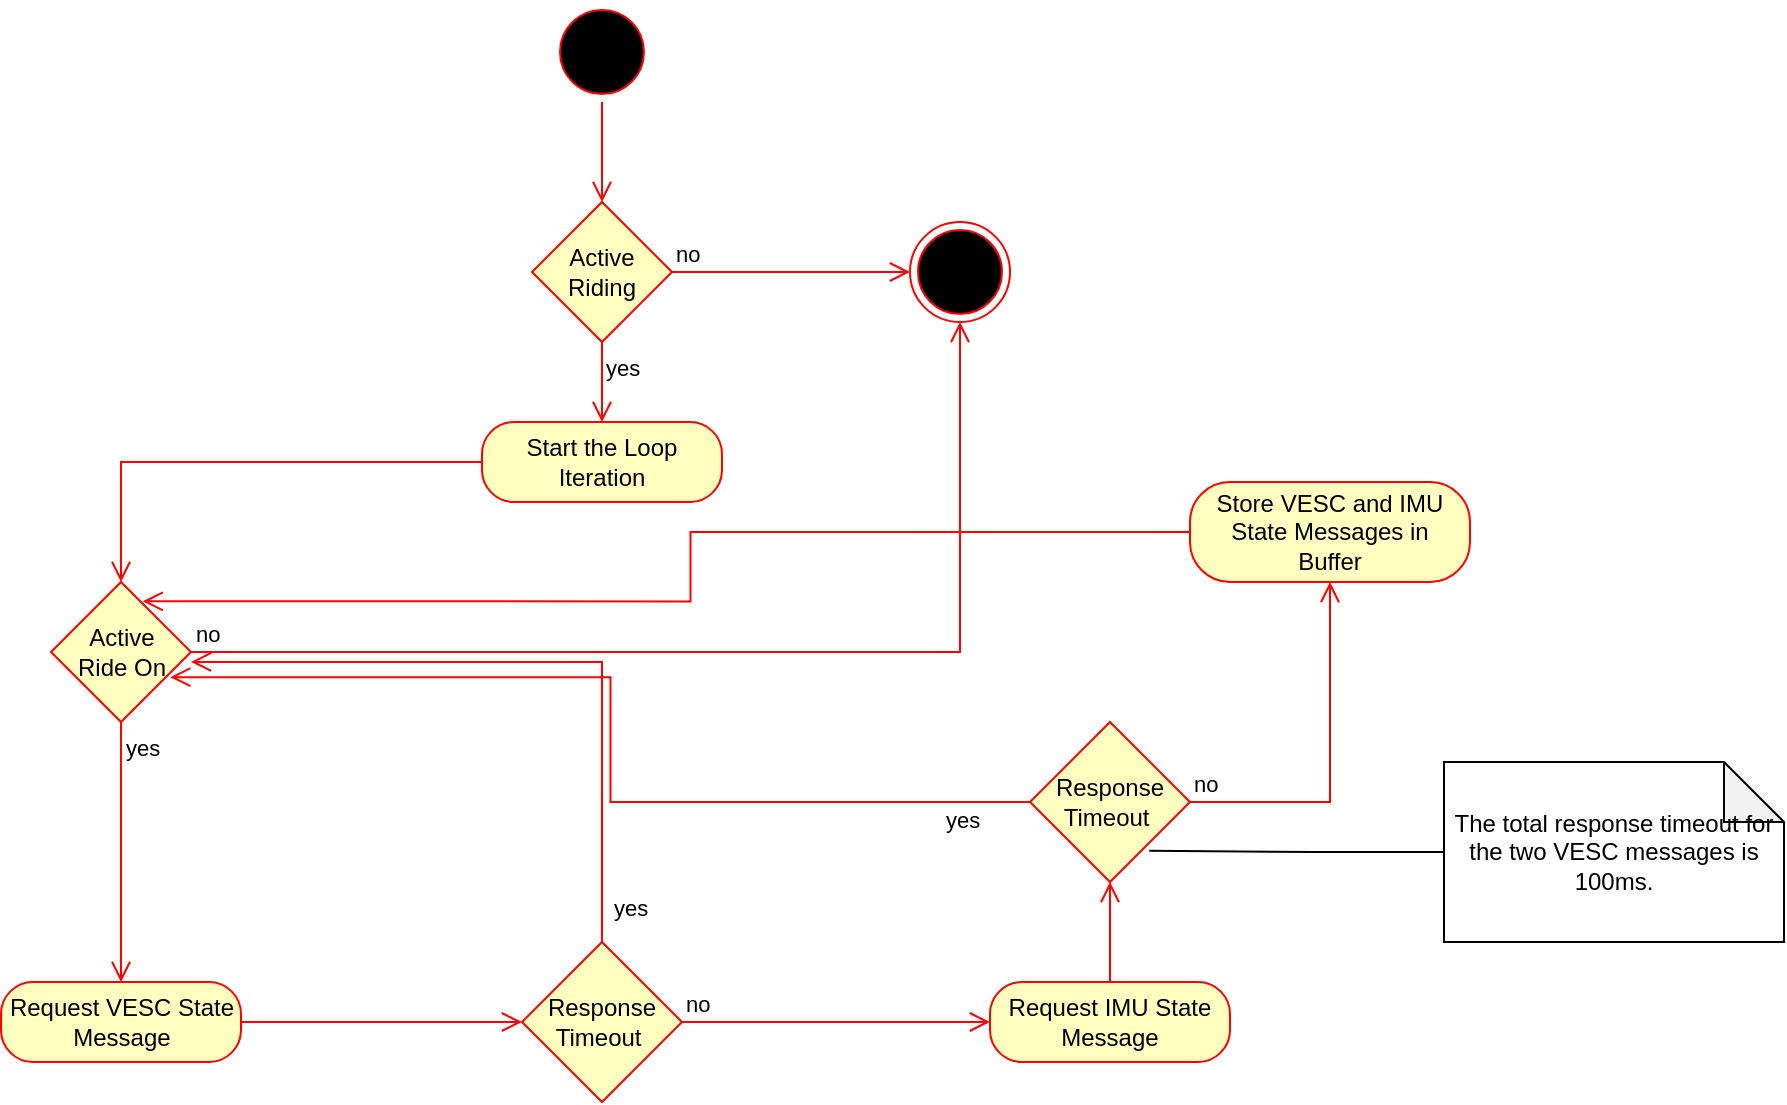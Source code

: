<mxfile version="27.0.9">
  <diagram name="VESC and IMU Sensor Data Acquisition Loop" id="vesc-imu-loop">
    <mxGraphModel dx="1181" dy="779" grid="1" gridSize="10" guides="1" tooltips="1" connect="1" arrows="1" fold="1" page="1" pageScale="1" pageWidth="827" pageHeight="1169" background="none" math="0" shadow="0">
      <root>
        <mxCell id="0" />
        <mxCell id="1" parent="0" />
        <mxCell id="aS26uo4P6hbQug-4ugDL-22" value="" style="ellipse;html=1;shape=startState;fillColor=#000000;strokeColor=#ff0000;" parent="1" vertex="1">
          <mxGeometry x="381" y="140" width="50" height="50" as="geometry" />
        </mxCell>
        <mxCell id="aS26uo4P6hbQug-4ugDL-23" value="" style="edgeStyle=orthogonalEdgeStyle;html=1;verticalAlign=bottom;endArrow=open;endSize=8;strokeColor=#ff0000;rounded=0;" parent="1" source="aS26uo4P6hbQug-4ugDL-22" target="aS26uo4P6hbQug-4ugDL-24" edge="1">
          <mxGeometry relative="1" as="geometry">
            <mxPoint x="346" y="260" as="targetPoint" />
          </mxGeometry>
        </mxCell>
        <mxCell id="aS26uo4P6hbQug-4ugDL-24" value="Active Riding" style="rhombus;whiteSpace=wrap;html=1;fontColor=#000000;fillColor=#ffffc0;strokeColor=#ff0000;" parent="1" vertex="1">
          <mxGeometry x="371" y="240" width="70" height="70" as="geometry" />
        </mxCell>
        <mxCell id="aS26uo4P6hbQug-4ugDL-25" value="no" style="edgeStyle=orthogonalEdgeStyle;html=1;align=left;verticalAlign=bottom;endArrow=open;endSize=8;strokeColor=#ff0000;rounded=0;entryX=0;entryY=0.5;entryDx=0;entryDy=0;" parent="1" source="aS26uo4P6hbQug-4ugDL-24" target="aS26uo4P6hbQug-4ugDL-27" edge="1">
          <mxGeometry x="-1" relative="1" as="geometry">
            <mxPoint x="701" y="275" as="targetPoint" />
          </mxGeometry>
        </mxCell>
        <mxCell id="aS26uo4P6hbQug-4ugDL-26" value="yes" style="edgeStyle=orthogonalEdgeStyle;html=1;align=left;verticalAlign=top;endArrow=open;endSize=8;strokeColor=#ff0000;rounded=0;entryX=0.5;entryY=0;entryDx=0;entryDy=0;" parent="1" source="aS26uo4P6hbQug-4ugDL-24" target="aS26uo4P6hbQug-4ugDL-28" edge="1">
          <mxGeometry x="-1" relative="1" as="geometry">
            <mxPoint x="406" y="370" as="targetPoint" />
          </mxGeometry>
        </mxCell>
        <mxCell id="aS26uo4P6hbQug-4ugDL-27" value="" style="ellipse;html=1;shape=endState;fillColor=#000000;strokeColor=#ff0000;" parent="1" vertex="1">
          <mxGeometry x="560" y="250" width="50" height="50" as="geometry" />
        </mxCell>
        <mxCell id="aS26uo4P6hbQug-4ugDL-28" value="Start the Loop Iteration" style="rounded=1;whiteSpace=wrap;html=1;arcSize=40;fontColor=#000000;fillColor=#ffffc0;strokeColor=#ff0000;labelBackgroundColor=none;" parent="1" vertex="1">
          <mxGeometry x="346" y="350" width="120" height="40" as="geometry" />
        </mxCell>
        <mxCell id="aS26uo4P6hbQug-4ugDL-29" value="" style="edgeStyle=orthogonalEdgeStyle;html=1;verticalAlign=bottom;endArrow=open;endSize=8;strokeColor=#ff0000;rounded=0;entryX=0.5;entryY=0;entryDx=0;entryDy=0;" parent="1" source="aS26uo4P6hbQug-4ugDL-28" target="aS26uo4P6hbQug-4ugDL-43" edge="1">
          <mxGeometry relative="1" as="geometry">
            <mxPoint x="165.5" y="430" as="targetPoint" />
          </mxGeometry>
        </mxCell>
        <mxCell id="aS26uo4P6hbQug-4ugDL-30" value="&lt;span style=&quot;&quot;&gt;Request VESC State&lt;/span&gt;&lt;div&gt;&lt;span style=&quot;&quot;&gt;Message&lt;/span&gt;&lt;/div&gt;" style="rounded=1;whiteSpace=wrap;html=1;arcSize=40;fontColor=#000000;fillColor=#ffffc0;strokeColor=#ff0000;labelBackgroundColor=none;" parent="1" vertex="1">
          <mxGeometry x="105.5" y="630" width="120" height="40" as="geometry" />
        </mxCell>
        <mxCell id="aS26uo4P6hbQug-4ugDL-32" value="&lt;span style=&quot;&quot;&gt;&lt;font&gt;Response&lt;/font&gt;&lt;/span&gt;&lt;div&gt;&lt;span style=&quot;&quot;&gt;&lt;font&gt;Timeout&amp;nbsp;&lt;/font&gt;&lt;/span&gt;&lt;/div&gt;" style="rhombus;whiteSpace=wrap;html=1;fontColor=#000000;fillColor=#ffffc0;strokeColor=#ff0000;labelBackgroundColor=none;" parent="1" vertex="1">
          <mxGeometry x="366" y="610" width="80" height="80" as="geometry" />
        </mxCell>
        <mxCell id="aS26uo4P6hbQug-4ugDL-34" value="no" style="edgeStyle=orthogonalEdgeStyle;html=1;align=left;verticalAlign=bottom;endArrow=open;endSize=8;strokeColor=#ff0000;rounded=0;exitX=1;exitY=0.5;exitDx=0;exitDy=0;" parent="1" source="aS26uo4P6hbQug-4ugDL-32" target="aS26uo4P6hbQug-4ugDL-47" edge="1">
          <mxGeometry x="-1" relative="1" as="geometry">
            <mxPoint x="590" y="650" as="targetPoint" />
            <mxPoint x="466" y="649.66" as="sourcePoint" />
          </mxGeometry>
        </mxCell>
        <mxCell id="aS26uo4P6hbQug-4ugDL-39" value="" style="edgeStyle=orthogonalEdgeStyle;html=1;verticalAlign=bottom;endArrow=open;endSize=8;strokeColor=#ff0000;rounded=0;exitX=1;exitY=0.5;exitDx=0;exitDy=0;entryX=0;entryY=0.5;entryDx=0;entryDy=0;" parent="1" source="aS26uo4P6hbQug-4ugDL-30" target="aS26uo4P6hbQug-4ugDL-32" edge="1">
          <mxGeometry relative="1" as="geometry">
            <mxPoint x="360" y="650" as="targetPoint" />
            <mxPoint x="280" y="645" as="sourcePoint" />
          </mxGeometry>
        </mxCell>
        <mxCell id="aS26uo4P6hbQug-4ugDL-43" value="Active&lt;div&gt;Ride On&lt;/div&gt;" style="rhombus;whiteSpace=wrap;html=1;fontColor=#000000;fillColor=#ffffc0;strokeColor=#ff0000;" parent="1" vertex="1">
          <mxGeometry x="130.5" y="430" width="70" height="70" as="geometry" />
        </mxCell>
        <mxCell id="aS26uo4P6hbQug-4ugDL-44" value="no" style="edgeStyle=orthogonalEdgeStyle;html=1;align=left;verticalAlign=bottom;endArrow=open;endSize=8;strokeColor=#ff0000;rounded=0;entryX=0.5;entryY=1;entryDx=0;entryDy=0;" parent="1" source="aS26uo4P6hbQug-4ugDL-43" target="aS26uo4P6hbQug-4ugDL-27" edge="1">
          <mxGeometry x="-1" relative="1" as="geometry">
            <mxPoint x="319" y="470" as="targetPoint" />
          </mxGeometry>
        </mxCell>
        <mxCell id="aS26uo4P6hbQug-4ugDL-45" value="yes" style="edgeStyle=orthogonalEdgeStyle;html=1;align=left;verticalAlign=top;endArrow=open;endSize=8;strokeColor=#ff0000;rounded=0;entryX=0.5;entryY=0;entryDx=0;entryDy=0;" parent="1" source="aS26uo4P6hbQug-4ugDL-43" target="aS26uo4P6hbQug-4ugDL-30" edge="1">
          <mxGeometry x="-1" relative="1" as="geometry">
            <mxPoint x="165" y="545" as="targetPoint" />
          </mxGeometry>
        </mxCell>
        <mxCell id="aS26uo4P6hbQug-4ugDL-46" value="yes" style="edgeStyle=orthogonalEdgeStyle;html=1;align=left;verticalAlign=top;endArrow=open;endSize=8;strokeColor=#ff0000;rounded=0;entryX=1;entryY=0.571;entryDx=0;entryDy=0;exitX=0.5;exitY=0;exitDx=0;exitDy=0;entryPerimeter=0;" parent="1" source="aS26uo4P6hbQug-4ugDL-32" target="aS26uo4P6hbQug-4ugDL-43" edge="1">
          <mxGeometry x="-0.822" y="-4" relative="1" as="geometry">
            <mxPoint x="350" y="530" as="targetPoint" />
            <mxPoint x="350" y="490" as="sourcePoint" />
            <mxPoint as="offset" />
          </mxGeometry>
        </mxCell>
        <mxCell id="aS26uo4P6hbQug-4ugDL-47" value="&lt;span style=&quot;&quot;&gt;Request IMU State&lt;/span&gt;&lt;div&gt;&lt;span style=&quot;&quot;&gt;Message&lt;/span&gt;&lt;/div&gt;" style="rounded=1;whiteSpace=wrap;html=1;arcSize=40;fontColor=#000000;fillColor=#ffffc0;strokeColor=#ff0000;labelBackgroundColor=none;" parent="1" vertex="1">
          <mxGeometry x="600" y="630" width="120" height="40" as="geometry" />
        </mxCell>
        <mxCell id="aS26uo4P6hbQug-4ugDL-48" value="&lt;span style=&quot;&quot;&gt;&lt;font&gt;Response&lt;/font&gt;&lt;/span&gt;&lt;div&gt;&lt;span style=&quot;&quot;&gt;&lt;font&gt;Timeout&amp;nbsp;&lt;/font&gt;&lt;/span&gt;&lt;/div&gt;" style="rhombus;whiteSpace=wrap;html=1;fontColor=#000000;fillColor=#ffffc0;strokeColor=#ff0000;labelBackgroundColor=none;" parent="1" vertex="1">
          <mxGeometry x="620" y="500" width="80" height="80" as="geometry" />
        </mxCell>
        <mxCell id="aS26uo4P6hbQug-4ugDL-49" value="no" style="edgeStyle=orthogonalEdgeStyle;html=1;align=left;verticalAlign=bottom;endArrow=open;endSize=8;strokeColor=#ff0000;rounded=0;exitX=1;exitY=0.5;exitDx=0;exitDy=0;entryX=0.5;entryY=1;entryDx=0;entryDy=0;" parent="1" source="aS26uo4P6hbQug-4ugDL-48" target="aS26uo4P6hbQug-4ugDL-53" edge="1">
          <mxGeometry x="-1" relative="1" as="geometry">
            <mxPoint x="854" y="540" as="targetPoint" />
            <mxPoint x="720" y="539.66" as="sourcePoint" />
          </mxGeometry>
        </mxCell>
        <mxCell id="aS26uo4P6hbQug-4ugDL-50" value="" style="edgeStyle=orthogonalEdgeStyle;html=1;verticalAlign=bottom;endArrow=open;endSize=8;strokeColor=#ff0000;rounded=0;exitX=0.5;exitY=0;exitDx=0;exitDy=0;entryX=0.5;entryY=1;entryDx=0;entryDy=0;" parent="1" source="aS26uo4P6hbQug-4ugDL-47" target="aS26uo4P6hbQug-4ugDL-48" edge="1">
          <mxGeometry relative="1" as="geometry">
            <mxPoint x="910" y="585" as="targetPoint" />
            <mxPoint x="660" y="625" as="sourcePoint" />
          </mxGeometry>
        </mxCell>
        <mxCell id="aS26uo4P6hbQug-4ugDL-52" value="yes" style="edgeStyle=orthogonalEdgeStyle;html=1;align=left;verticalAlign=top;endArrow=open;endSize=8;strokeColor=#ff0000;rounded=0;entryX=0.852;entryY=0.68;entryDx=0;entryDy=0;exitX=0;exitY=0.5;exitDx=0;exitDy=0;entryPerimeter=0;" parent="1" source="aS26uo4P6hbQug-4ugDL-48" target="aS26uo4P6hbQug-4ugDL-43" edge="1">
          <mxGeometry x="-0.822" y="-4" relative="1" as="geometry">
            <mxPoint x="370" y="400" as="targetPoint" />
            <mxPoint x="575" y="540" as="sourcePoint" />
            <mxPoint as="offset" />
          </mxGeometry>
        </mxCell>
        <mxCell id="aS26uo4P6hbQug-4ugDL-53" value="Store VESC and IMU&lt;div&gt;State Messages in&lt;/div&gt;&lt;div&gt;Buffer&lt;/div&gt;" style="rounded=1;whiteSpace=wrap;html=1;arcSize=40;fontColor=#000000;fillColor=#ffffc0;strokeColor=#ff0000;labelBackgroundColor=none;" parent="1" vertex="1">
          <mxGeometry x="700" y="380" width="140" height="50" as="geometry" />
        </mxCell>
        <mxCell id="aS26uo4P6hbQug-4ugDL-54" value="" style="edgeStyle=orthogonalEdgeStyle;html=1;verticalAlign=bottom;endArrow=open;endSize=8;strokeColor=#ff0000;rounded=0;exitX=0;exitY=0.5;exitDx=0;exitDy=0;entryX=0.655;entryY=0.138;entryDx=0;entryDy=0;entryPerimeter=0;" parent="1" source="aS26uo4P6hbQug-4ugDL-53" target="aS26uo4P6hbQug-4ugDL-43" edge="1">
          <mxGeometry relative="1" as="geometry">
            <mxPoint x="640" y="370" as="targetPoint" />
            <mxPoint x="640" y="415" as="sourcePoint" />
          </mxGeometry>
        </mxCell>
        <mxCell id="TZuG5JozBnu98t-f6LV4-2" value="The total response timeout for the two VESC messages is 100ms." style="shape=note;whiteSpace=wrap;html=1;backgroundOutline=1;darkOpacity=0.05;" vertex="1" parent="1">
          <mxGeometry x="827" y="520" width="170" height="90" as="geometry" />
        </mxCell>
        <mxCell id="TZuG5JozBnu98t-f6LV4-3" style="edgeStyle=orthogonalEdgeStyle;rounded=0;orthogonalLoop=1;jettySize=auto;html=1;endArrow=none;startFill=0;entryX=0.745;entryY=0.805;entryDx=0;entryDy=0;entryPerimeter=0;" edge="1" parent="1" source="TZuG5JozBnu98t-f6LV4-2" target="aS26uo4P6hbQug-4ugDL-48">
          <mxGeometry relative="1" as="geometry">
            <mxPoint x="690" y="565" as="targetPoint" />
          </mxGeometry>
        </mxCell>
      </root>
    </mxGraphModel>
  </diagram>
</mxfile>
